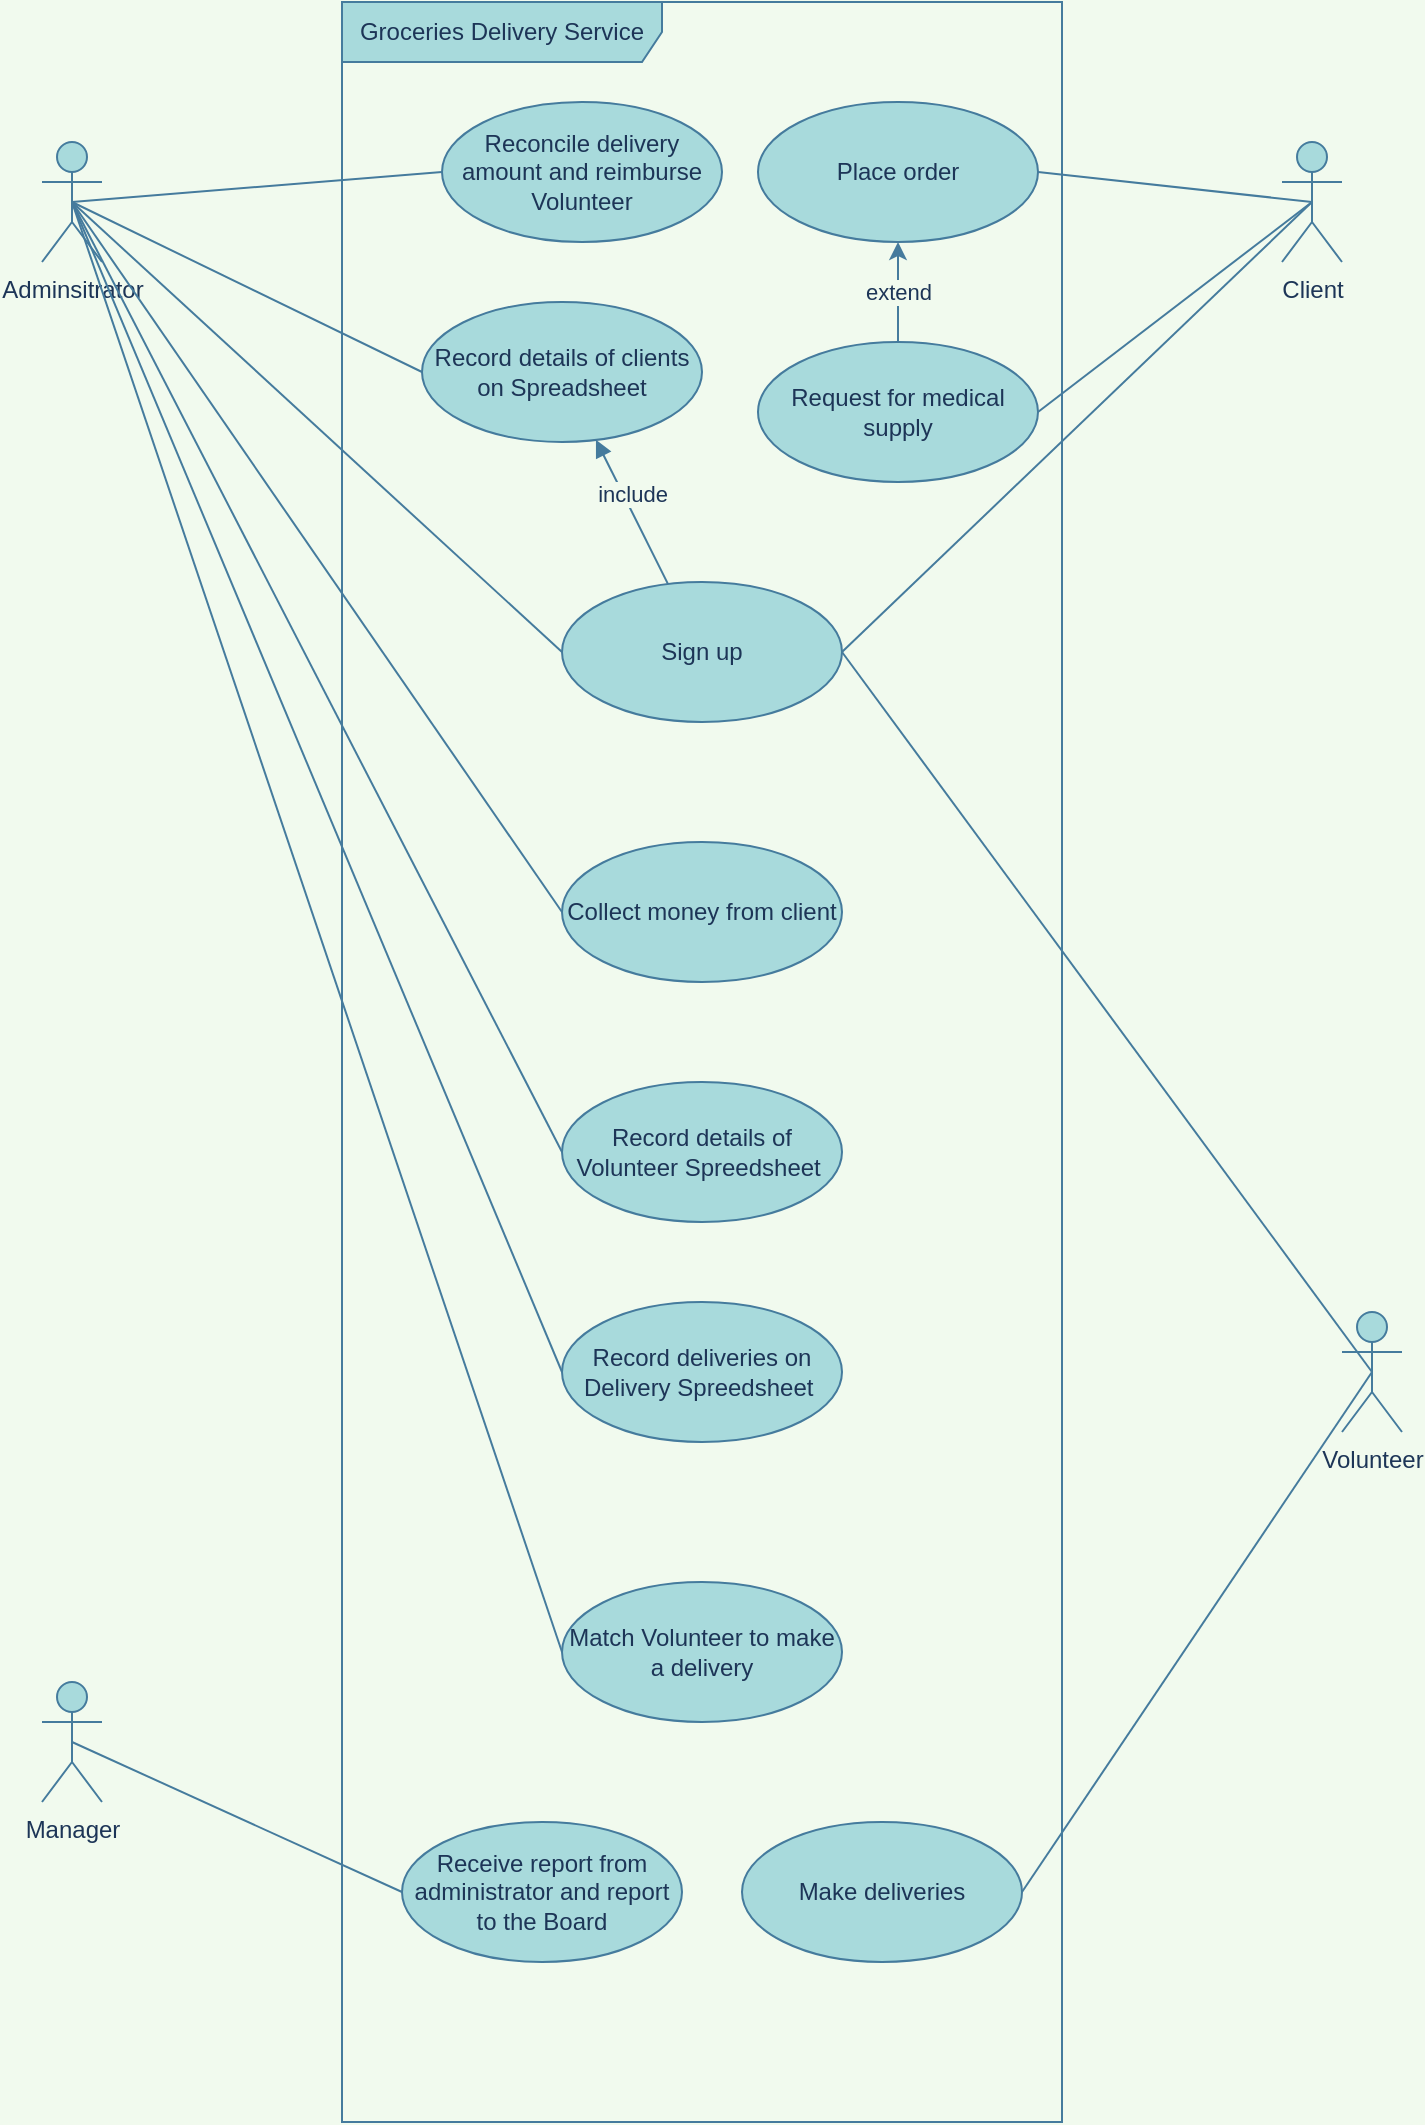 <mxfile version="15.6.8" type="device"><diagram id="gk1ET8bjJXk0JCSE0-Uc" name="Page-1"><mxGraphModel dx="1019" dy="555" grid="1" gridSize="10" guides="1" tooltips="1" connect="1" arrows="1" fold="1" page="1" pageScale="1" pageWidth="850" pageHeight="1400" background="#F1FAEE" math="0" shadow="0"><root><mxCell id="0"/><mxCell id="1" parent="0"/><mxCell id="R99rya3LzPXx6YBNprH1-1" value="Groceries Delivery Service" style="shape=umlFrame;whiteSpace=wrap;html=1;width=160;height=30;fillColor=#A8DADC;strokeColor=#457B9D;fontColor=#1D3557;" parent="1" vertex="1"><mxGeometry x="290" y="40" width="360" height="1060" as="geometry"/></mxCell><mxCell id="R99rya3LzPXx6YBNprH1-4" value="Manager" style="shape=umlActor;verticalLabelPosition=bottom;verticalAlign=top;html=1;fillColor=#A8DADC;strokeColor=#457B9D;fontColor=#1D3557;" parent="1" vertex="1"><mxGeometry x="140" y="880" width="30" height="60" as="geometry"/></mxCell><mxCell id="R99rya3LzPXx6YBNprH1-5" value="Adminsitrator" style="shape=umlActor;verticalLabelPosition=bottom;verticalAlign=top;html=1;fillColor=#A8DADC;strokeColor=#457B9D;fontColor=#1D3557;" parent="1" vertex="1"><mxGeometry x="140" y="110" width="30" height="60" as="geometry"/></mxCell><mxCell id="R99rya3LzPXx6YBNprH1-6" value="Client" style="shape=umlActor;verticalLabelPosition=bottom;verticalAlign=top;html=1;fillColor=#A8DADC;strokeColor=#457B9D;fontColor=#1D3557;" parent="1" vertex="1"><mxGeometry x="760" y="110" width="30" height="60" as="geometry"/></mxCell><mxCell id="R99rya3LzPXx6YBNprH1-7" value="Volunteer" style="shape=umlActor;verticalLabelPosition=bottom;verticalAlign=top;html=1;fillColor=#A8DADC;strokeColor=#457B9D;fontColor=#1D3557;" parent="1" vertex="1"><mxGeometry x="790" y="695" width="30" height="60" as="geometry"/></mxCell><mxCell id="R99rya3LzPXx6YBNprH1-8" value="Request for medical supply" style="ellipse;whiteSpace=wrap;html=1;fillColor=#A8DADC;strokeColor=#457B9D;fontColor=#1D3557;" parent="1" vertex="1"><mxGeometry x="498" y="210" width="140" height="70" as="geometry"/></mxCell><mxCell id="R99rya3LzPXx6YBNprH1-10" value="extend" style="edgeStyle=orthogonalEdgeStyle;rounded=0;orthogonalLoop=1;jettySize=auto;html=1;strokeColor=#457B9D;fontColor=#1D3557;labelBackgroundColor=#F1FAEE;" parent="1" source="R99rya3LzPXx6YBNprH1-8" target="R99rya3LzPXx6YBNprH1-9" edge="1"><mxGeometry relative="1" as="geometry"/></mxCell><mxCell id="R99rya3LzPXx6YBNprH1-9" value="Place order" style="ellipse;whiteSpace=wrap;html=1;fillColor=#A8DADC;strokeColor=#457B9D;fontColor=#1D3557;" parent="1" vertex="1"><mxGeometry x="498" y="90" width="140" height="70" as="geometry"/></mxCell><mxCell id="R99rya3LzPXx6YBNprH1-11" value="Record details of clients on Spreadsheet" style="ellipse;whiteSpace=wrap;html=1;fillColor=#A8DADC;strokeColor=#457B9D;fontColor=#1D3557;" parent="1" vertex="1"><mxGeometry x="330" y="190" width="140" height="70" as="geometry"/></mxCell><mxCell id="R99rya3LzPXx6YBNprH1-12" value="Sign up" style="ellipse;whiteSpace=wrap;html=1;fillColor=#A8DADC;strokeColor=#457B9D;fontColor=#1D3557;" parent="1" vertex="1"><mxGeometry x="400" y="330" width="140" height="70" as="geometry"/></mxCell><mxCell id="R99rya3LzPXx6YBNprH1-13" value="Record details of Volunteer Spreedsheet&amp;nbsp;" style="ellipse;whiteSpace=wrap;html=1;fillColor=#A8DADC;strokeColor=#457B9D;fontColor=#1D3557;" parent="1" vertex="1"><mxGeometry x="400" y="580" width="140" height="70" as="geometry"/></mxCell><mxCell id="R99rya3LzPXx6YBNprH1-14" value="Record deliveries on Delivery Spreedsheet&amp;nbsp;" style="ellipse;whiteSpace=wrap;html=1;fillColor=#A8DADC;strokeColor=#457B9D;fontColor=#1D3557;" parent="1" vertex="1"><mxGeometry x="400" y="690" width="140" height="70" as="geometry"/></mxCell><mxCell id="R99rya3LzPXx6YBNprH1-15" value="Match Volunteer to make a delivery" style="ellipse;whiteSpace=wrap;html=1;fillColor=#A8DADC;strokeColor=#457B9D;fontColor=#1D3557;" parent="1" vertex="1"><mxGeometry x="400" y="830" width="140" height="70" as="geometry"/></mxCell><mxCell id="R99rya3LzPXx6YBNprH1-16" value="Reconcile delivery amount and reimburse Volunteer" style="ellipse;whiteSpace=wrap;html=1;fillColor=#A8DADC;strokeColor=#457B9D;fontColor=#1D3557;" parent="1" vertex="1"><mxGeometry x="340" y="90" width="140" height="70" as="geometry"/></mxCell><mxCell id="R99rya3LzPXx6YBNprH1-17" value="Collect money from client" style="ellipse;whiteSpace=wrap;html=1;fillColor=#A8DADC;strokeColor=#457B9D;fontColor=#1D3557;" parent="1" vertex="1"><mxGeometry x="400" y="460" width="140" height="70" as="geometry"/></mxCell><mxCell id="R99rya3LzPXx6YBNprH1-18" value="Make deliveries" style="ellipse;whiteSpace=wrap;html=1;fillColor=#A8DADC;strokeColor=#457B9D;fontColor=#1D3557;" parent="1" vertex="1"><mxGeometry x="490" y="950" width="140" height="70" as="geometry"/></mxCell><mxCell id="R99rya3LzPXx6YBNprH1-19" value="Receive report from administrator and report to the Board" style="ellipse;whiteSpace=wrap;html=1;fillColor=#A8DADC;strokeColor=#457B9D;fontColor=#1D3557;" parent="1" vertex="1"><mxGeometry x="320" y="950" width="140" height="70" as="geometry"/></mxCell><mxCell id="R99rya3LzPXx6YBNprH1-24" value="" style="endArrow=none;html=1;rounded=0;entryX=0;entryY=0.5;entryDx=0;entryDy=0;exitX=0.5;exitY=0.5;exitDx=0;exitDy=0;exitPerimeter=0;strokeColor=#457B9D;fontColor=#1D3557;labelBackgroundColor=#F1FAEE;" parent="1" source="R99rya3LzPXx6YBNprH1-4" target="R99rya3LzPXx6YBNprH1-19" edge="1"><mxGeometry width="50" height="50" relative="1" as="geometry"><mxPoint x="250" y="560" as="sourcePoint"/><mxPoint x="300" y="510" as="targetPoint"/></mxGeometry></mxCell><mxCell id="R99rya3LzPXx6YBNprH1-25" value="" style="endArrow=none;html=1;rounded=0;entryX=0.5;entryY=0.5;entryDx=0;entryDy=0;exitX=1;exitY=0.5;exitDx=0;exitDy=0;entryPerimeter=0;strokeColor=#457B9D;fontColor=#1D3557;labelBackgroundColor=#F1FAEE;" parent="1" source="R99rya3LzPXx6YBNprH1-18" target="R99rya3LzPXx6YBNprH1-7" edge="1"><mxGeometry width="50" height="50" relative="1" as="geometry"><mxPoint x="610" y="485" as="sourcePoint"/><mxPoint x="695.0" y="560" as="targetPoint"/></mxGeometry></mxCell><mxCell id="R99rya3LzPXx6YBNprH1-28" value="" style="endArrow=none;html=1;rounded=0;exitX=1;exitY=0.5;exitDx=0;exitDy=0;entryX=0.5;entryY=0.5;entryDx=0;entryDy=0;entryPerimeter=0;strokeColor=#457B9D;fontColor=#1D3557;labelBackgroundColor=#F1FAEE;" parent="1" source="R99rya3LzPXx6YBNprH1-12" target="R99rya3LzPXx6YBNprH1-7" edge="1"><mxGeometry width="50" height="50" relative="1" as="geometry"><mxPoint x="615" y="850" as="sourcePoint"/><mxPoint x="690" y="910" as="targetPoint"/></mxGeometry></mxCell><mxCell id="R99rya3LzPXx6YBNprH1-29" value="" style="endArrow=none;html=1;rounded=0;exitX=0.5;exitY=0.5;exitDx=0;exitDy=0;entryX=0;entryY=0.5;entryDx=0;entryDy=0;exitPerimeter=0;strokeColor=#457B9D;fontColor=#1D3557;labelBackgroundColor=#F1FAEE;" parent="1" source="R99rya3LzPXx6YBNprH1-5" target="R99rya3LzPXx6YBNprH1-11" edge="1"><mxGeometry width="50" height="50" relative="1" as="geometry"><mxPoint x="180" y="150" as="sourcePoint"/><mxPoint x="445" y="510" as="targetPoint"/></mxGeometry></mxCell><mxCell id="R99rya3LzPXx6YBNprH1-34" value="include" style="html=1;verticalAlign=bottom;endArrow=block;rounded=0;strokeColor=#457B9D;fontColor=#1D3557;labelBackgroundColor=#F1FAEE;" parent="1" source="R99rya3LzPXx6YBNprH1-12" target="R99rya3LzPXx6YBNprH1-11" edge="1"><mxGeometry width="80" relative="1" as="geometry"><mxPoint x="480" y="300" as="sourcePoint"/><mxPoint x="400" y="300" as="targetPoint"/></mxGeometry></mxCell><mxCell id="R99rya3LzPXx6YBNprH1-36" value="" style="endArrow=none;html=1;rounded=0;entryX=0.5;entryY=0.5;entryDx=0;entryDy=0;entryPerimeter=0;exitX=1;exitY=0.5;exitDx=0;exitDy=0;strokeColor=#457B9D;fontColor=#1D3557;labelBackgroundColor=#F1FAEE;" parent="1" source="R99rya3LzPXx6YBNprH1-12" target="R99rya3LzPXx6YBNprH1-6" edge="1"><mxGeometry width="50" height="50" relative="1" as="geometry"><mxPoint x="435.5" y="100" as="sourcePoint"/><mxPoint x="700.5" y="460" as="targetPoint"/></mxGeometry></mxCell><mxCell id="R99rya3LzPXx6YBNprH1-37" value="" style="endArrow=none;html=1;rounded=0;exitX=1;exitY=0.5;exitDx=0;exitDy=0;entryX=0.5;entryY=0.5;entryDx=0;entryDy=0;entryPerimeter=0;strokeColor=#457B9D;fontColor=#1D3557;labelBackgroundColor=#F1FAEE;" parent="1" source="R99rya3LzPXx6YBNprH1-8" target="R99rya3LzPXx6YBNprH1-6" edge="1"><mxGeometry width="50" height="50" relative="1" as="geometry"><mxPoint x="550" y="375" as="sourcePoint"/><mxPoint x="770" y="140" as="targetPoint"/></mxGeometry></mxCell><mxCell id="R99rya3LzPXx6YBNprH1-38" value="" style="endArrow=none;html=1;rounded=0;exitX=1;exitY=0.5;exitDx=0;exitDy=0;entryX=0.5;entryY=0.5;entryDx=0;entryDy=0;entryPerimeter=0;strokeColor=#457B9D;fontColor=#1D3557;labelBackgroundColor=#F1FAEE;" parent="1" source="R99rya3LzPXx6YBNprH1-9" target="R99rya3LzPXx6YBNprH1-6" edge="1"><mxGeometry width="50" height="50" relative="1" as="geometry"><mxPoint x="648" y="255" as="sourcePoint"/><mxPoint x="785" y="150" as="targetPoint"/></mxGeometry></mxCell><mxCell id="R99rya3LzPXx6YBNprH1-39" value="" style="endArrow=none;html=1;rounded=0;exitX=0.5;exitY=0.5;exitDx=0;exitDy=0;entryX=0;entryY=0.5;entryDx=0;entryDy=0;exitPerimeter=0;strokeColor=#457B9D;fontColor=#1D3557;labelBackgroundColor=#F1FAEE;" parent="1" source="R99rya3LzPXx6YBNprH1-5" target="R99rya3LzPXx6YBNprH1-16" edge="1"><mxGeometry width="50" height="50" relative="1" as="geometry"><mxPoint x="190" y="140" as="sourcePoint"/><mxPoint x="365.0" y="225" as="targetPoint"/></mxGeometry></mxCell><mxCell id="R99rya3LzPXx6YBNprH1-40" value="" style="endArrow=none;html=1;rounded=0;exitX=0.5;exitY=0.5;exitDx=0;exitDy=0;entryX=0;entryY=0.5;entryDx=0;entryDy=0;exitPerimeter=0;strokeColor=#457B9D;fontColor=#1D3557;labelBackgroundColor=#F1FAEE;" parent="1" source="R99rya3LzPXx6YBNprH1-5" target="R99rya3LzPXx6YBNprH1-17" edge="1"><mxGeometry width="50" height="50" relative="1" as="geometry"><mxPoint x="165" y="150" as="sourcePoint"/><mxPoint x="340.0" y="235" as="targetPoint"/></mxGeometry></mxCell><mxCell id="R99rya3LzPXx6YBNprH1-41" value="" style="endArrow=none;html=1;rounded=0;entryX=0;entryY=0.5;entryDx=0;entryDy=0;exitX=0.5;exitY=0.5;exitDx=0;exitDy=0;exitPerimeter=0;strokeColor=#457B9D;fontColor=#1D3557;labelBackgroundColor=#F1FAEE;" parent="1" source="R99rya3LzPXx6YBNprH1-5" target="R99rya3LzPXx6YBNprH1-13" edge="1"><mxGeometry width="50" height="50" relative="1" as="geometry"><mxPoint x="160" y="150" as="sourcePoint"/><mxPoint x="410" y="505" as="targetPoint"/></mxGeometry></mxCell><mxCell id="R99rya3LzPXx6YBNprH1-42" value="" style="endArrow=none;html=1;rounded=0;entryX=0;entryY=0.5;entryDx=0;entryDy=0;exitX=0.5;exitY=0.5;exitDx=0;exitDy=0;exitPerimeter=0;strokeColor=#457B9D;fontColor=#1D3557;labelBackgroundColor=#F1FAEE;" parent="1" source="R99rya3LzPXx6YBNprH1-5" target="R99rya3LzPXx6YBNprH1-14" edge="1"><mxGeometry width="50" height="50" relative="1" as="geometry"><mxPoint x="160" y="150" as="sourcePoint"/><mxPoint x="410" y="625" as="targetPoint"/></mxGeometry></mxCell><mxCell id="R99rya3LzPXx6YBNprH1-43" value="" style="endArrow=none;html=1;rounded=0;entryX=0;entryY=0.5;entryDx=0;entryDy=0;exitX=0.5;exitY=0.5;exitDx=0;exitDy=0;exitPerimeter=0;strokeColor=#457B9D;fontColor=#1D3557;labelBackgroundColor=#F1FAEE;" parent="1" source="R99rya3LzPXx6YBNprH1-5" target="R99rya3LzPXx6YBNprH1-15" edge="1"><mxGeometry width="50" height="50" relative="1" as="geometry"><mxPoint x="165" y="150" as="sourcePoint"/><mxPoint x="410" y="735" as="targetPoint"/></mxGeometry></mxCell><mxCell id="Uk35fo1lPnLGaZLimhM1-1" value="" style="endArrow=none;html=1;rounded=0;exitX=0.5;exitY=0.5;exitDx=0;exitDy=0;entryX=0;entryY=0.5;entryDx=0;entryDy=0;exitPerimeter=0;strokeColor=#457B9D;fontColor=#1D3557;labelBackgroundColor=#F1FAEE;" edge="1" parent="1" source="R99rya3LzPXx6YBNprH1-5" target="R99rya3LzPXx6YBNprH1-12"><mxGeometry width="50" height="50" relative="1" as="geometry"><mxPoint x="165" y="150" as="sourcePoint"/><mxPoint x="340" y="235" as="targetPoint"/></mxGeometry></mxCell></root></mxGraphModel></diagram></mxfile>
